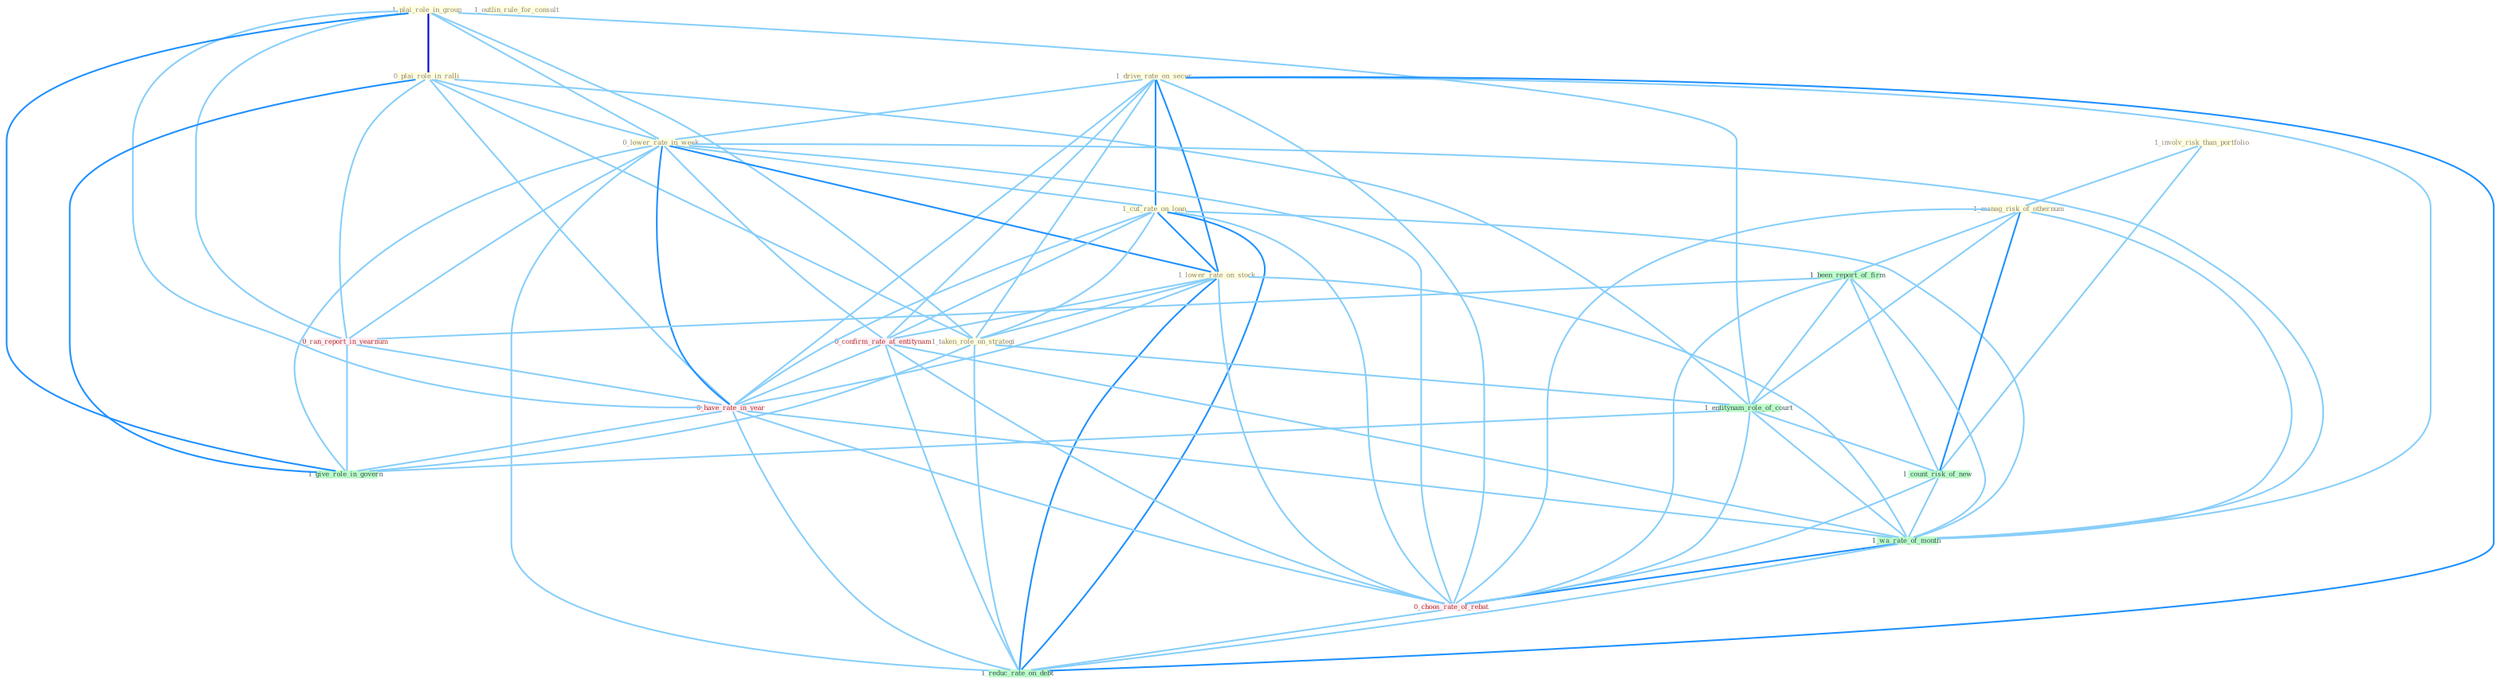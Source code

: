 Graph G{ 
    node
    [shape=polygon,style=filled,width=.5,height=.06,color="#BDFCC9",fixedsize=true,fontsize=4,
    fontcolor="#2f4f4f"];
    {node
    [color="#ffffe0", fontcolor="#8b7d6b"] "1_plai_role_in_group " "0_plai_role_in_ralli " "1_outlin_rule_for_consult " "1_drive_rate_on_secur " "0_lower_rate_in_week " "1_cut_rate_on_loan " "1_involv_risk_than_portfolio " "1_lower_rate_on_stock " "1_taken_role_on_strategi " "1_manag_risk_of_othernum "}
{node [color="#fff0f5", fontcolor="#b22222"] "0_ran_report_in_yearnum " "0_confirm_rate_at_entitynam " "0_have_rate_in_year " "0_choos_rate_of_rebat "}
edge [color="#B0E2FF"];

	"1_plai_role_in_group " -- "0_plai_role_in_ralli " [w="3", color="#0000cd" , len=0.6];
	"1_plai_role_in_group " -- "0_lower_rate_in_week " [w="1", color="#87cefa" ];
	"1_plai_role_in_group " -- "1_taken_role_on_strategi " [w="1", color="#87cefa" ];
	"1_plai_role_in_group " -- "1_entitynam_role_of_court " [w="1", color="#87cefa" ];
	"1_plai_role_in_group " -- "0_ran_report_in_yearnum " [w="1", color="#87cefa" ];
	"1_plai_role_in_group " -- "0_have_rate_in_year " [w="1", color="#87cefa" ];
	"1_plai_role_in_group " -- "1_give_role_in_govern " [w="2", color="#1e90ff" , len=0.8];
	"0_plai_role_in_ralli " -- "0_lower_rate_in_week " [w="1", color="#87cefa" ];
	"0_plai_role_in_ralli " -- "1_taken_role_on_strategi " [w="1", color="#87cefa" ];
	"0_plai_role_in_ralli " -- "1_entitynam_role_of_court " [w="1", color="#87cefa" ];
	"0_plai_role_in_ralli " -- "0_ran_report_in_yearnum " [w="1", color="#87cefa" ];
	"0_plai_role_in_ralli " -- "0_have_rate_in_year " [w="1", color="#87cefa" ];
	"0_plai_role_in_ralli " -- "1_give_role_in_govern " [w="2", color="#1e90ff" , len=0.8];
	"1_drive_rate_on_secur " -- "0_lower_rate_in_week " [w="1", color="#87cefa" ];
	"1_drive_rate_on_secur " -- "1_cut_rate_on_loan " [w="2", color="#1e90ff" , len=0.8];
	"1_drive_rate_on_secur " -- "1_lower_rate_on_stock " [w="2", color="#1e90ff" , len=0.8];
	"1_drive_rate_on_secur " -- "1_taken_role_on_strategi " [w="1", color="#87cefa" ];
	"1_drive_rate_on_secur " -- "0_confirm_rate_at_entitynam " [w="1", color="#87cefa" ];
	"1_drive_rate_on_secur " -- "0_have_rate_in_year " [w="1", color="#87cefa" ];
	"1_drive_rate_on_secur " -- "1_wa_rate_of_month " [w="1", color="#87cefa" ];
	"1_drive_rate_on_secur " -- "0_choos_rate_of_rebat " [w="1", color="#87cefa" ];
	"1_drive_rate_on_secur " -- "1_reduc_rate_on_debt " [w="2", color="#1e90ff" , len=0.8];
	"0_lower_rate_in_week " -- "1_cut_rate_on_loan " [w="1", color="#87cefa" ];
	"0_lower_rate_in_week " -- "1_lower_rate_on_stock " [w="2", color="#1e90ff" , len=0.8];
	"0_lower_rate_in_week " -- "0_ran_report_in_yearnum " [w="1", color="#87cefa" ];
	"0_lower_rate_in_week " -- "0_confirm_rate_at_entitynam " [w="1", color="#87cefa" ];
	"0_lower_rate_in_week " -- "0_have_rate_in_year " [w="2", color="#1e90ff" , len=0.8];
	"0_lower_rate_in_week " -- "1_wa_rate_of_month " [w="1", color="#87cefa" ];
	"0_lower_rate_in_week " -- "0_choos_rate_of_rebat " [w="1", color="#87cefa" ];
	"0_lower_rate_in_week " -- "1_reduc_rate_on_debt " [w="1", color="#87cefa" ];
	"0_lower_rate_in_week " -- "1_give_role_in_govern " [w="1", color="#87cefa" ];
	"1_cut_rate_on_loan " -- "1_lower_rate_on_stock " [w="2", color="#1e90ff" , len=0.8];
	"1_cut_rate_on_loan " -- "1_taken_role_on_strategi " [w="1", color="#87cefa" ];
	"1_cut_rate_on_loan " -- "0_confirm_rate_at_entitynam " [w="1", color="#87cefa" ];
	"1_cut_rate_on_loan " -- "0_have_rate_in_year " [w="1", color="#87cefa" ];
	"1_cut_rate_on_loan " -- "1_wa_rate_of_month " [w="1", color="#87cefa" ];
	"1_cut_rate_on_loan " -- "0_choos_rate_of_rebat " [w="1", color="#87cefa" ];
	"1_cut_rate_on_loan " -- "1_reduc_rate_on_debt " [w="2", color="#1e90ff" , len=0.8];
	"1_involv_risk_than_portfolio " -- "1_manag_risk_of_othernum " [w="1", color="#87cefa" ];
	"1_involv_risk_than_portfolio " -- "1_count_risk_of_new " [w="1", color="#87cefa" ];
	"1_lower_rate_on_stock " -- "1_taken_role_on_strategi " [w="1", color="#87cefa" ];
	"1_lower_rate_on_stock " -- "0_confirm_rate_at_entitynam " [w="1", color="#87cefa" ];
	"1_lower_rate_on_stock " -- "0_have_rate_in_year " [w="1", color="#87cefa" ];
	"1_lower_rate_on_stock " -- "1_wa_rate_of_month " [w="1", color="#87cefa" ];
	"1_lower_rate_on_stock " -- "0_choos_rate_of_rebat " [w="1", color="#87cefa" ];
	"1_lower_rate_on_stock " -- "1_reduc_rate_on_debt " [w="2", color="#1e90ff" , len=0.8];
	"1_taken_role_on_strategi " -- "1_entitynam_role_of_court " [w="1", color="#87cefa" ];
	"1_taken_role_on_strategi " -- "1_reduc_rate_on_debt " [w="1", color="#87cefa" ];
	"1_taken_role_on_strategi " -- "1_give_role_in_govern " [w="1", color="#87cefa" ];
	"1_manag_risk_of_othernum " -- "1_been_report_of_firm " [w="1", color="#87cefa" ];
	"1_manag_risk_of_othernum " -- "1_entitynam_role_of_court " [w="1", color="#87cefa" ];
	"1_manag_risk_of_othernum " -- "1_count_risk_of_new " [w="2", color="#1e90ff" , len=0.8];
	"1_manag_risk_of_othernum " -- "1_wa_rate_of_month " [w="1", color="#87cefa" ];
	"1_manag_risk_of_othernum " -- "0_choos_rate_of_rebat " [w="1", color="#87cefa" ];
	"1_been_report_of_firm " -- "1_entitynam_role_of_court " [w="1", color="#87cefa" ];
	"1_been_report_of_firm " -- "0_ran_report_in_yearnum " [w="1", color="#87cefa" ];
	"1_been_report_of_firm " -- "1_count_risk_of_new " [w="1", color="#87cefa" ];
	"1_been_report_of_firm " -- "1_wa_rate_of_month " [w="1", color="#87cefa" ];
	"1_been_report_of_firm " -- "0_choos_rate_of_rebat " [w="1", color="#87cefa" ];
	"1_entitynam_role_of_court " -- "1_count_risk_of_new " [w="1", color="#87cefa" ];
	"1_entitynam_role_of_court " -- "1_wa_rate_of_month " [w="1", color="#87cefa" ];
	"1_entitynam_role_of_court " -- "0_choos_rate_of_rebat " [w="1", color="#87cefa" ];
	"1_entitynam_role_of_court " -- "1_give_role_in_govern " [w="1", color="#87cefa" ];
	"0_ran_report_in_yearnum " -- "0_have_rate_in_year " [w="1", color="#87cefa" ];
	"0_ran_report_in_yearnum " -- "1_give_role_in_govern " [w="1", color="#87cefa" ];
	"1_count_risk_of_new " -- "1_wa_rate_of_month " [w="1", color="#87cefa" ];
	"1_count_risk_of_new " -- "0_choos_rate_of_rebat " [w="1", color="#87cefa" ];
	"0_confirm_rate_at_entitynam " -- "0_have_rate_in_year " [w="1", color="#87cefa" ];
	"0_confirm_rate_at_entitynam " -- "1_wa_rate_of_month " [w="1", color="#87cefa" ];
	"0_confirm_rate_at_entitynam " -- "0_choos_rate_of_rebat " [w="1", color="#87cefa" ];
	"0_confirm_rate_at_entitynam " -- "1_reduc_rate_on_debt " [w="1", color="#87cefa" ];
	"0_have_rate_in_year " -- "1_wa_rate_of_month " [w="1", color="#87cefa" ];
	"0_have_rate_in_year " -- "0_choos_rate_of_rebat " [w="1", color="#87cefa" ];
	"0_have_rate_in_year " -- "1_reduc_rate_on_debt " [w="1", color="#87cefa" ];
	"0_have_rate_in_year " -- "1_give_role_in_govern " [w="1", color="#87cefa" ];
	"1_wa_rate_of_month " -- "0_choos_rate_of_rebat " [w="2", color="#1e90ff" , len=0.8];
	"1_wa_rate_of_month " -- "1_reduc_rate_on_debt " [w="1", color="#87cefa" ];
	"0_choos_rate_of_rebat " -- "1_reduc_rate_on_debt " [w="1", color="#87cefa" ];
}